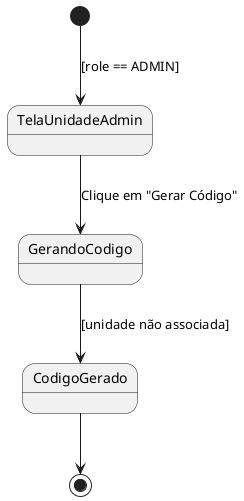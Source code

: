 @startuml
[*] --> TelaUnidadeAdmin : [role == ADMIN]

TelaUnidadeAdmin --> GerandoCodigo : Clique em "Gerar Código"
GerandoCodigo --> CodigoGerado : [unidade não associada]
CodigoGerado --> [*]
@enduml